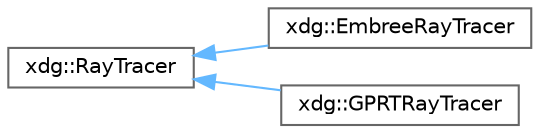 digraph "Graphical Class Hierarchy"
{
 // LATEX_PDF_SIZE
  bgcolor="transparent";
  edge [fontname=Helvetica,fontsize=10,labelfontname=Helvetica,labelfontsize=10];
  node [fontname=Helvetica,fontsize=10,shape=box,height=0.2,width=0.4];
  rankdir="LR";
  Node0 [id="Node000000",label="xdg::RayTracer",height=0.2,width=0.4,color="grey40", fillcolor="white", style="filled",URL="$classxdg_1_1RayTracer.html",tooltip=" "];
  Node0 -> Node1 [id="edge16_Node000000_Node000001",dir="back",color="steelblue1",style="solid",tooltip=" "];
  Node1 [id="Node000001",label="xdg::EmbreeRayTracer",height=0.2,width=0.4,color="grey40", fillcolor="white", style="filled",URL="$classxdg_1_1EmbreeRayTracer.html",tooltip=" "];
  Node0 -> Node2 [id="edge17_Node000000_Node000002",dir="back",color="steelblue1",style="solid",tooltip=" "];
  Node2 [id="Node000002",label="xdg::GPRTRayTracer",height=0.2,width=0.4,color="grey40", fillcolor="white", style="filled",URL="$classxdg_1_1GPRTRayTracer.html",tooltip=" "];
}
